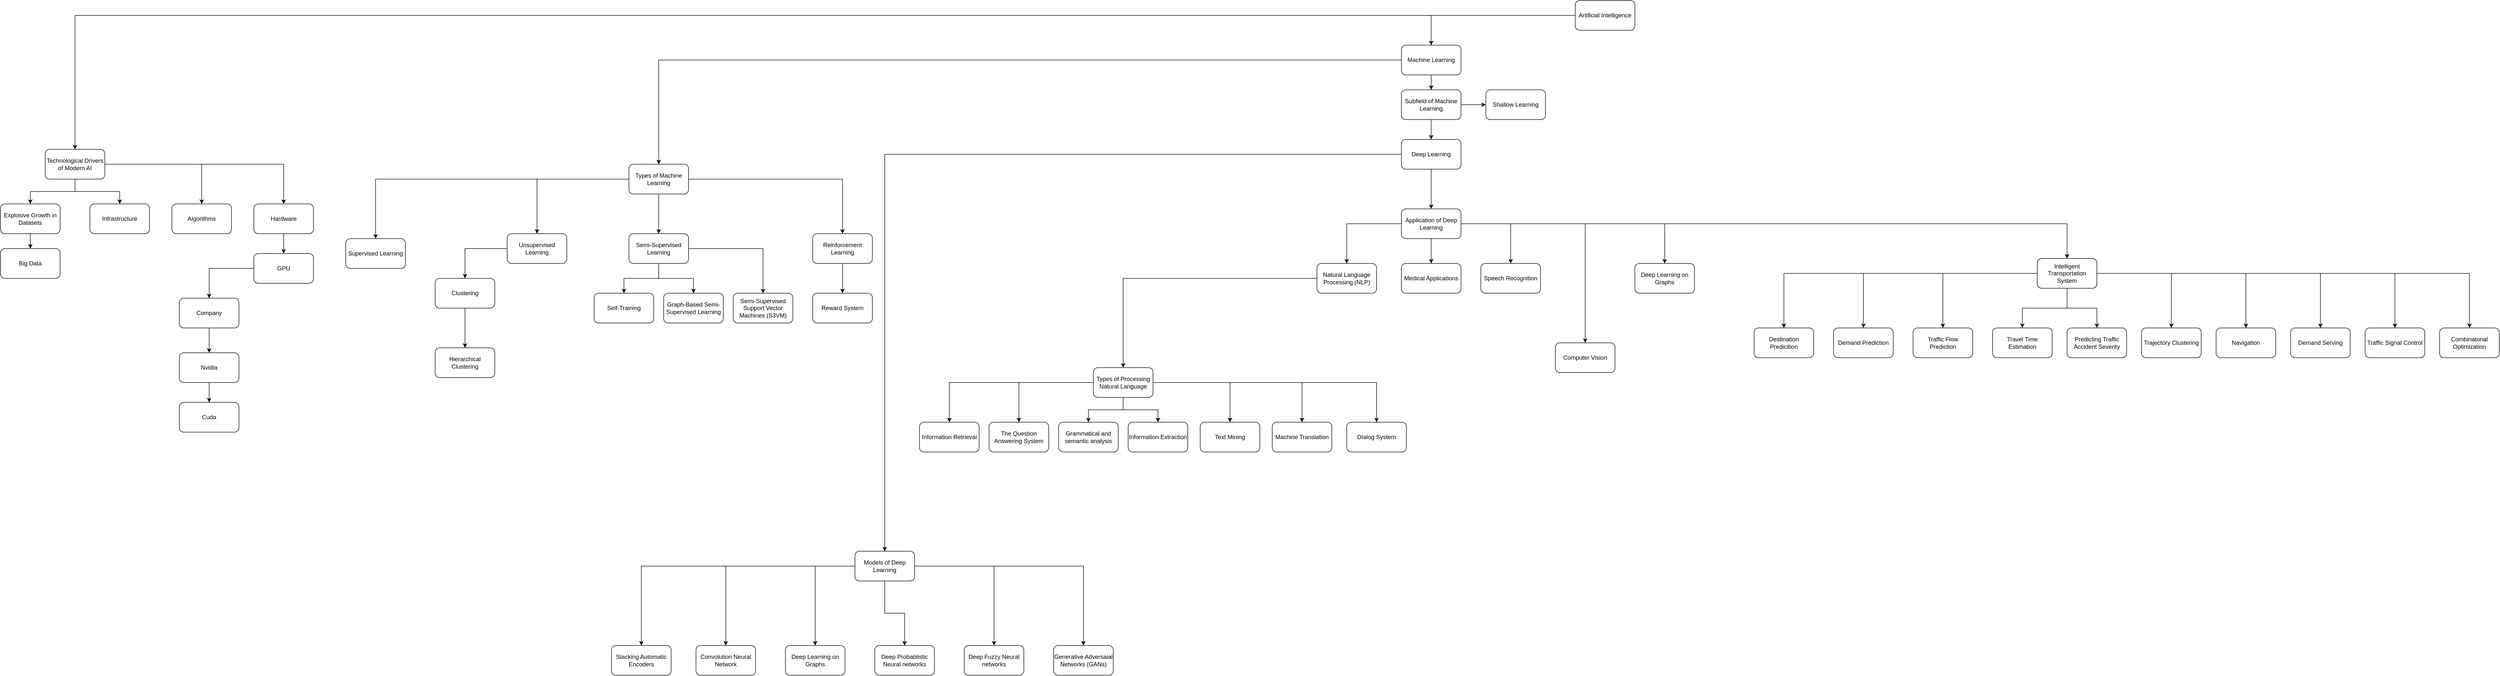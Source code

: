 <mxfile version="18.2.0" type="github">
  <diagram id="kHwue4zSDv6rkRo7yAcD" name="Page-1">
    <mxGraphModel dx="4333" dy="1003" grid="1" gridSize="10" guides="1" tooltips="1" connect="1" arrows="1" fold="1" page="1" pageScale="1" pageWidth="850" pageHeight="1100" math="0" shadow="0">
      <root>
        <mxCell id="0" />
        <mxCell id="1" parent="0" />
        <mxCell id="huiboyjthSdT7lwmt8Ed-3" value="" style="edgeStyle=orthogonalEdgeStyle;rounded=0;orthogonalLoop=1;jettySize=auto;html=1;startArrow=none;" parent="1" source="huiboyjthSdT7lwmt8Ed-80" target="huiboyjthSdT7lwmt8Ed-2" edge="1">
          <mxGeometry relative="1" as="geometry" />
        </mxCell>
        <mxCell id="huiboyjthSdT7lwmt8Ed-33" value="" style="edgeStyle=orthogonalEdgeStyle;rounded=0;orthogonalLoop=1;jettySize=auto;html=1;" parent="1" source="huiboyjthSdT7lwmt8Ed-1" target="huiboyjthSdT7lwmt8Ed-32" edge="1">
          <mxGeometry relative="1" as="geometry" />
        </mxCell>
        <mxCell id="huiboyjthSdT7lwmt8Ed-81" value="" style="edgeStyle=orthogonalEdgeStyle;rounded=0;orthogonalLoop=1;jettySize=auto;html=1;" parent="1" source="huiboyjthSdT7lwmt8Ed-1" target="huiboyjthSdT7lwmt8Ed-80" edge="1">
          <mxGeometry relative="1" as="geometry" />
        </mxCell>
        <mxCell id="huiboyjthSdT7lwmt8Ed-1" value="Artificial Intelligence" style="rounded=1;whiteSpace=wrap;html=1;treeFolding=1;" parent="1" vertex="1">
          <mxGeometry x="110" y="50" width="120" height="60" as="geometry" />
        </mxCell>
        <mxCell id="huiboyjthSdT7lwmt8Ed-5" value="" style="edgeStyle=orthogonalEdgeStyle;rounded=0;orthogonalLoop=1;jettySize=auto;html=1;" parent="1" source="huiboyjthSdT7lwmt8Ed-2" target="huiboyjthSdT7lwmt8Ed-4" edge="1">
          <mxGeometry relative="1" as="geometry" />
        </mxCell>
        <mxCell id="huiboyjthSdT7lwmt8Ed-12" style="edgeStyle=orthogonalEdgeStyle;rounded=0;orthogonalLoop=1;jettySize=auto;html=1;" parent="1" source="huiboyjthSdT7lwmt8Ed-2" target="huiboyjthSdT7lwmt8Ed-11" edge="1">
          <mxGeometry relative="1" as="geometry" />
        </mxCell>
        <mxCell id="huiboyjthSdT7lwmt8Ed-14" style="edgeStyle=orthogonalEdgeStyle;rounded=0;orthogonalLoop=1;jettySize=auto;html=1;" parent="1" source="huiboyjthSdT7lwmt8Ed-2" target="huiboyjthSdT7lwmt8Ed-13" edge="1">
          <mxGeometry relative="1" as="geometry" />
        </mxCell>
        <mxCell id="huiboyjthSdT7lwmt8Ed-16" style="edgeStyle=orthogonalEdgeStyle;rounded=0;orthogonalLoop=1;jettySize=auto;html=1;" parent="1" source="huiboyjthSdT7lwmt8Ed-2" target="huiboyjthSdT7lwmt8Ed-15" edge="1">
          <mxGeometry relative="1" as="geometry" />
        </mxCell>
        <mxCell id="huiboyjthSdT7lwmt8Ed-2" value="Types of Machine Learning" style="rounded=1;whiteSpace=wrap;html=1;treeFolding=1;" parent="1" vertex="1">
          <mxGeometry x="-1795" y="380" width="120" height="60" as="geometry" />
        </mxCell>
        <mxCell id="hZGsorOQkky-hUSpiF_T-110" value="" style="edgeStyle=orthogonalEdgeStyle;rounded=0;orthogonalLoop=1;jettySize=auto;html=1;exitX=0.5;exitY=1;exitDx=0;exitDy=0;" edge="1" parent="1" source="huiboyjthSdT7lwmt8Ed-4" target="hZGsorOQkky-hUSpiF_T-109" visible="0">
          <mxGeometry relative="1" as="geometry" />
        </mxCell>
        <mxCell id="hZGsorOQkky-hUSpiF_T-114" value="" style="edgeStyle=orthogonalEdgeStyle;rounded=0;orthogonalLoop=1;jettySize=auto;html=1;" edge="1" parent="1" source="huiboyjthSdT7lwmt8Ed-4" target="hZGsorOQkky-hUSpiF_T-113" visible="0">
          <mxGeometry relative="1" as="geometry" />
        </mxCell>
        <mxCell id="huiboyjthSdT7lwmt8Ed-4" value="Supervised Learning" style="whiteSpace=wrap;html=1;rounded=1;treeFolding=1;" parent="1" vertex="1" collapsed="1">
          <mxGeometry x="-2365" y="530" width="120" height="60" as="geometry" />
        </mxCell>
        <mxCell id="huiboyjthSdT7lwmt8Ed-23" style="edgeStyle=orthogonalEdgeStyle;rounded=0;orthogonalLoop=1;jettySize=auto;html=1;" parent="1" source="huiboyjthSdT7lwmt8Ed-11" target="huiboyjthSdT7lwmt8Ed-22" edge="1">
          <mxGeometry relative="1" as="geometry" />
        </mxCell>
        <mxCell id="huiboyjthSdT7lwmt8Ed-11" value="Unsupervised Learning" style="rounded=1;whiteSpace=wrap;html=1;treeFolding=1;" parent="1" vertex="1">
          <mxGeometry x="-2040" y="520" width="120" height="60" as="geometry" />
        </mxCell>
        <mxCell id="huiboyjthSdT7lwmt8Ed-25" style="edgeStyle=orthogonalEdgeStyle;rounded=0;orthogonalLoop=1;jettySize=auto;html=1;" parent="1" source="huiboyjthSdT7lwmt8Ed-13" target="huiboyjthSdT7lwmt8Ed-24" edge="1">
          <mxGeometry relative="1" as="geometry" />
        </mxCell>
        <mxCell id="huiboyjthSdT7lwmt8Ed-27" style="edgeStyle=orthogonalEdgeStyle;rounded=0;orthogonalLoop=1;jettySize=auto;html=1;" parent="1" source="huiboyjthSdT7lwmt8Ed-13" target="huiboyjthSdT7lwmt8Ed-26" edge="1">
          <mxGeometry relative="1" as="geometry" />
        </mxCell>
        <mxCell id="huiboyjthSdT7lwmt8Ed-29" style="edgeStyle=orthogonalEdgeStyle;rounded=0;orthogonalLoop=1;jettySize=auto;html=1;" parent="1" source="huiboyjthSdT7lwmt8Ed-13" target="huiboyjthSdT7lwmt8Ed-28" edge="1">
          <mxGeometry relative="1" as="geometry" />
        </mxCell>
        <mxCell id="huiboyjthSdT7lwmt8Ed-13" value="Semi-Supervised Learning" style="rounded=1;whiteSpace=wrap;html=1;treeFolding=1;" parent="1" vertex="1">
          <mxGeometry x="-1795" y="520" width="120" height="60" as="geometry" />
        </mxCell>
        <mxCell id="huiboyjthSdT7lwmt8Ed-31" style="edgeStyle=orthogonalEdgeStyle;rounded=0;orthogonalLoop=1;jettySize=auto;html=1;" parent="1" source="huiboyjthSdT7lwmt8Ed-15" target="huiboyjthSdT7lwmt8Ed-30" edge="1">
          <mxGeometry relative="1" as="geometry" />
        </mxCell>
        <mxCell id="huiboyjthSdT7lwmt8Ed-15" value="Reinforcement Learning" style="rounded=1;whiteSpace=wrap;html=1;treeFolding=1;" parent="1" vertex="1">
          <mxGeometry x="-1425" y="520" width="120" height="60" as="geometry" />
        </mxCell>
        <mxCell id="hZGsorOQkky-hUSpiF_T-108" value="" style="edgeStyle=orthogonalEdgeStyle;rounded=0;orthogonalLoop=1;jettySize=auto;html=1;" edge="1" parent="1" source="huiboyjthSdT7lwmt8Ed-18" target="hZGsorOQkky-hUSpiF_T-107" visible="0">
          <mxGeometry relative="1" as="geometry" />
        </mxCell>
        <mxCell id="hZGsorOQkky-hUSpiF_T-118" value="" style="edgeStyle=orthogonalEdgeStyle;rounded=0;orthogonalLoop=1;jettySize=auto;html=1;" edge="1" parent="1" source="huiboyjthSdT7lwmt8Ed-18" target="hZGsorOQkky-hUSpiF_T-117" visible="0">
          <mxGeometry relative="1" as="geometry" />
        </mxCell>
        <mxCell id="hZGsorOQkky-hUSpiF_T-120" value="" style="edgeStyle=orthogonalEdgeStyle;rounded=0;orthogonalLoop=1;jettySize=auto;html=1;" edge="1" parent="1" source="huiboyjthSdT7lwmt8Ed-18" target="hZGsorOQkky-hUSpiF_T-119" visible="0">
          <mxGeometry relative="1" as="geometry" />
        </mxCell>
        <mxCell id="huiboyjthSdT7lwmt8Ed-18" value="Classification" style="whiteSpace=wrap;html=1;rounded=1;treeFolding=1;" parent="1" vertex="1" visible="0">
          <mxGeometry x="-2445" y="740" width="120" height="60" as="geometry" />
        </mxCell>
        <mxCell id="hZGsorOQkky-hUSpiF_T-106" value="" style="edgeStyle=orthogonalEdgeStyle;rounded=0;orthogonalLoop=1;jettySize=auto;html=1;" edge="1" parent="1" source="huiboyjthSdT7lwmt8Ed-20" target="hZGsorOQkky-hUSpiF_T-107" visible="0">
          <mxGeometry relative="1" as="geometry">
            <mxPoint x="-2114.933" y="820" as="targetPoint" />
          </mxGeometry>
        </mxCell>
        <mxCell id="hZGsorOQkky-hUSpiF_T-121" style="edgeStyle=orthogonalEdgeStyle;rounded=0;orthogonalLoop=1;jettySize=auto;html=1;" edge="1" parent="1" source="huiboyjthSdT7lwmt8Ed-20" target="hZGsorOQkky-hUSpiF_T-119" visible="0">
          <mxGeometry relative="1" as="geometry">
            <Array as="points">
              <mxPoint x="-2225" y="870" />
              <mxPoint x="-2385" y="870" />
            </Array>
          </mxGeometry>
        </mxCell>
        <mxCell id="huiboyjthSdT7lwmt8Ed-20" value="Regression" style="whiteSpace=wrap;html=1;rounded=1;treeFolding=1;" parent="1" vertex="1" visible="0">
          <mxGeometry x="-2285" y="740" width="120" height="60" as="geometry" />
        </mxCell>
        <mxCell id="hZGsorOQkky-hUSpiF_T-123" value="" style="edgeStyle=orthogonalEdgeStyle;rounded=0;orthogonalLoop=1;jettySize=auto;html=1;" edge="1" parent="1" source="huiboyjthSdT7lwmt8Ed-22" target="hZGsorOQkky-hUSpiF_T-122">
          <mxGeometry relative="1" as="geometry" />
        </mxCell>
        <mxCell id="huiboyjthSdT7lwmt8Ed-22" value="Clustering" style="rounded=1;whiteSpace=wrap;html=1;treeFolding=1;" parent="1" vertex="1">
          <mxGeometry x="-2185" y="610" width="120" height="60" as="geometry" />
        </mxCell>
        <mxCell id="huiboyjthSdT7lwmt8Ed-24" value="Self-Training" style="rounded=1;whiteSpace=wrap;html=1;treeFolding=1;" parent="1" vertex="1">
          <mxGeometry x="-1865" y="640" width="120" height="60" as="geometry" />
        </mxCell>
        <mxCell id="huiboyjthSdT7lwmt8Ed-26" value="Graph-Based Semi-Supervised Learning" style="rounded=1;whiteSpace=wrap;html=1;treeFolding=1;" parent="1" vertex="1">
          <mxGeometry x="-1725" y="640" width="120" height="60" as="geometry" />
        </mxCell>
        <mxCell id="huiboyjthSdT7lwmt8Ed-28" value="Semi-Supervised Support Vector Machines (S3VM)" style="rounded=1;whiteSpace=wrap;html=1;treeFolding=1;" parent="1" vertex="1">
          <mxGeometry x="-1585" y="640" width="120" height="60" as="geometry" />
        </mxCell>
        <mxCell id="huiboyjthSdT7lwmt8Ed-30" value="Reward System" style="rounded=1;whiteSpace=wrap;html=1;treeFolding=1;" parent="1" vertex="1">
          <mxGeometry x="-1425" y="640" width="120" height="60" as="geometry" />
        </mxCell>
        <mxCell id="huiboyjthSdT7lwmt8Ed-35" value="" style="edgeStyle=orthogonalEdgeStyle;rounded=0;orthogonalLoop=1;jettySize=auto;html=1;" parent="1" source="huiboyjthSdT7lwmt8Ed-32" target="huiboyjthSdT7lwmt8Ed-34" edge="1">
          <mxGeometry relative="1" as="geometry" />
        </mxCell>
        <mxCell id="huiboyjthSdT7lwmt8Ed-39" value="" style="edgeStyle=orthogonalEdgeStyle;rounded=0;orthogonalLoop=1;jettySize=auto;html=1;" parent="1" source="huiboyjthSdT7lwmt8Ed-32" target="huiboyjthSdT7lwmt8Ed-38" edge="1">
          <mxGeometry relative="1" as="geometry" />
        </mxCell>
        <mxCell id="huiboyjthSdT7lwmt8Ed-41" value="" style="edgeStyle=orthogonalEdgeStyle;rounded=0;orthogonalLoop=1;jettySize=auto;html=1;" parent="1" source="huiboyjthSdT7lwmt8Ed-32" target="huiboyjthSdT7lwmt8Ed-40" edge="1">
          <mxGeometry relative="1" as="geometry" />
        </mxCell>
        <mxCell id="huiboyjthSdT7lwmt8Ed-43" value="" style="edgeStyle=orthogonalEdgeStyle;rounded=0;orthogonalLoop=1;jettySize=auto;html=1;" parent="1" source="huiboyjthSdT7lwmt8Ed-32" target="huiboyjthSdT7lwmt8Ed-42" edge="1">
          <mxGeometry relative="1" as="geometry" />
        </mxCell>
        <mxCell id="huiboyjthSdT7lwmt8Ed-32" value="Technological Drivers of Modern AI" style="rounded=1;whiteSpace=wrap;html=1;treeFolding=1;" parent="1" vertex="1">
          <mxGeometry x="-2970" y="350" width="120" height="60" as="geometry" />
        </mxCell>
        <mxCell id="huiboyjthSdT7lwmt8Ed-37" value="" style="edgeStyle=orthogonalEdgeStyle;rounded=0;orthogonalLoop=1;jettySize=auto;html=1;" parent="1" source="huiboyjthSdT7lwmt8Ed-34" target="huiboyjthSdT7lwmt8Ed-36" edge="1">
          <mxGeometry relative="1" as="geometry" />
        </mxCell>
        <mxCell id="huiboyjthSdT7lwmt8Ed-34" value="Explosive Growth in Datasets" style="rounded=1;whiteSpace=wrap;html=1;treeFolding=1;" parent="1" vertex="1">
          <mxGeometry x="-3060" y="460" width="120" height="60" as="geometry" />
        </mxCell>
        <mxCell id="huiboyjthSdT7lwmt8Ed-36" value="Big Data" style="rounded=1;whiteSpace=wrap;html=1;treeFolding=1;" parent="1" vertex="1">
          <mxGeometry x="-3060" y="550" width="120" height="60" as="geometry" />
        </mxCell>
        <mxCell id="huiboyjthSdT7lwmt8Ed-38" value="Infrastructure" style="rounded=1;whiteSpace=wrap;html=1;treeFolding=1;" parent="1" vertex="1">
          <mxGeometry x="-2880" y="460" width="120" height="60" as="geometry" />
        </mxCell>
        <mxCell id="huiboyjthSdT7lwmt8Ed-40" value="Algorithms" style="rounded=1;whiteSpace=wrap;html=1;treeFolding=1;" parent="1" vertex="1">
          <mxGeometry x="-2715" y="460" width="120" height="60" as="geometry" />
        </mxCell>
        <mxCell id="huiboyjthSdT7lwmt8Ed-45" value="" style="edgeStyle=orthogonalEdgeStyle;rounded=0;orthogonalLoop=1;jettySize=auto;html=1;" parent="1" source="huiboyjthSdT7lwmt8Ed-42" target="huiboyjthSdT7lwmt8Ed-44" edge="1">
          <mxGeometry relative="1" as="geometry" />
        </mxCell>
        <mxCell id="huiboyjthSdT7lwmt8Ed-42" value="Hardware" style="rounded=1;whiteSpace=wrap;html=1;treeFolding=1;" parent="1" vertex="1">
          <mxGeometry x="-2550" y="460" width="120" height="60" as="geometry" />
        </mxCell>
        <mxCell id="huiboyjthSdT7lwmt8Ed-47" value="" style="edgeStyle=orthogonalEdgeStyle;rounded=0;orthogonalLoop=1;jettySize=auto;html=1;" parent="1" source="huiboyjthSdT7lwmt8Ed-44" target="huiboyjthSdT7lwmt8Ed-46" edge="1">
          <mxGeometry relative="1" as="geometry" />
        </mxCell>
        <mxCell id="huiboyjthSdT7lwmt8Ed-44" value="GPU" style="rounded=1;whiteSpace=wrap;html=1;treeFolding=1;" parent="1" vertex="1">
          <mxGeometry x="-2550" y="560" width="120" height="60" as="geometry" />
        </mxCell>
        <mxCell id="huiboyjthSdT7lwmt8Ed-51" style="edgeStyle=orthogonalEdgeStyle;rounded=0;orthogonalLoop=1;jettySize=auto;html=1;" parent="1" source="huiboyjthSdT7lwmt8Ed-46" target="huiboyjthSdT7lwmt8Ed-50" edge="1">
          <mxGeometry relative="1" as="geometry" />
        </mxCell>
        <mxCell id="huiboyjthSdT7lwmt8Ed-46" value="Company" style="rounded=1;whiteSpace=wrap;html=1;treeFolding=1;" parent="1" vertex="1">
          <mxGeometry x="-2700" y="650" width="120" height="60" as="geometry" />
        </mxCell>
        <mxCell id="huiboyjthSdT7lwmt8Ed-54" style="edgeStyle=orthogonalEdgeStyle;rounded=0;orthogonalLoop=1;jettySize=auto;html=1;" parent="1" source="huiboyjthSdT7lwmt8Ed-50" target="huiboyjthSdT7lwmt8Ed-53" edge="1">
          <mxGeometry relative="1" as="geometry" />
        </mxCell>
        <mxCell id="huiboyjthSdT7lwmt8Ed-50" value="Nvidia" style="rounded=1;whiteSpace=wrap;html=1;treeFolding=1;" parent="1" vertex="1">
          <mxGeometry x="-2700" y="760" width="120" height="60" as="geometry" />
        </mxCell>
        <mxCell id="huiboyjthSdT7lwmt8Ed-53" value="Cuda" style="rounded=1;whiteSpace=wrap;html=1;treeFolding=1;" parent="1" vertex="1">
          <mxGeometry x="-2700" y="860" width="120" height="60" as="geometry" />
        </mxCell>
        <mxCell id="huiboyjthSdT7lwmt8Ed-58" value="" style="edgeStyle=orthogonalEdgeStyle;rounded=0;orthogonalLoop=1;jettySize=auto;html=1;" parent="1" source="huiboyjthSdT7lwmt8Ed-55" target="huiboyjthSdT7lwmt8Ed-57" edge="1">
          <mxGeometry relative="1" as="geometry" />
        </mxCell>
        <mxCell id="huiboyjthSdT7lwmt8Ed-60" value="" style="edgeStyle=orthogonalEdgeStyle;rounded=0;orthogonalLoop=1;jettySize=auto;html=1;" parent="1" source="huiboyjthSdT7lwmt8Ed-55" target="huiboyjthSdT7lwmt8Ed-59" edge="1">
          <mxGeometry relative="1" as="geometry" />
        </mxCell>
        <mxCell id="huiboyjthSdT7lwmt8Ed-62" value="" style="edgeStyle=orthogonalEdgeStyle;rounded=0;orthogonalLoop=1;jettySize=auto;html=1;" parent="1" source="huiboyjthSdT7lwmt8Ed-55" target="huiboyjthSdT7lwmt8Ed-61" edge="1">
          <mxGeometry relative="1" as="geometry" />
        </mxCell>
        <mxCell id="huiboyjthSdT7lwmt8Ed-64" value="" style="edgeStyle=orthogonalEdgeStyle;rounded=0;orthogonalLoop=1;jettySize=auto;html=1;" parent="1" source="huiboyjthSdT7lwmt8Ed-55" target="huiboyjthSdT7lwmt8Ed-63" edge="1">
          <mxGeometry relative="1" as="geometry" />
        </mxCell>
        <mxCell id="huiboyjthSdT7lwmt8Ed-66" value="" style="edgeStyle=orthogonalEdgeStyle;rounded=0;orthogonalLoop=1;jettySize=auto;html=1;" parent="1" source="huiboyjthSdT7lwmt8Ed-55" target="huiboyjthSdT7lwmt8Ed-65" edge="1">
          <mxGeometry relative="1" as="geometry" />
        </mxCell>
        <mxCell id="huiboyjthSdT7lwmt8Ed-68" value="" style="edgeStyle=orthogonalEdgeStyle;rounded=0;orthogonalLoop=1;jettySize=auto;html=1;" parent="1" source="huiboyjthSdT7lwmt8Ed-55" target="huiboyjthSdT7lwmt8Ed-67" edge="1">
          <mxGeometry relative="1" as="geometry" />
        </mxCell>
        <mxCell id="huiboyjthSdT7lwmt8Ed-70" value="" style="edgeStyle=orthogonalEdgeStyle;rounded=0;orthogonalLoop=1;jettySize=auto;html=1;" parent="1" source="huiboyjthSdT7lwmt8Ed-55" target="huiboyjthSdT7lwmt8Ed-69" edge="1">
          <mxGeometry relative="1" as="geometry" />
        </mxCell>
        <mxCell id="huiboyjthSdT7lwmt8Ed-55" value="Types of Processing Natural Language" style="rounded=1;whiteSpace=wrap;html=1;treeFolding=1;" parent="1" vertex="1">
          <mxGeometry x="-860" y="790" width="120" height="60" as="geometry" />
        </mxCell>
        <mxCell id="huiboyjthSdT7lwmt8Ed-57" value="Grammatical and semantic analysis" style="rounded=1;whiteSpace=wrap;html=1;treeFolding=1;" parent="1" vertex="1">
          <mxGeometry x="-930" y="900" width="120" height="60" as="geometry" />
        </mxCell>
        <mxCell id="huiboyjthSdT7lwmt8Ed-59" value="Information Extraction" style="rounded=1;whiteSpace=wrap;html=1;treeFolding=1;" parent="1" vertex="1">
          <mxGeometry x="-790" y="900" width="120" height="60" as="geometry" />
        </mxCell>
        <mxCell id="huiboyjthSdT7lwmt8Ed-61" value="Text Mining" style="rounded=1;whiteSpace=wrap;html=1;treeFolding=1;" parent="1" vertex="1">
          <mxGeometry x="-645" y="900" width="120" height="60" as="geometry" />
        </mxCell>
        <mxCell id="huiboyjthSdT7lwmt8Ed-63" value="Information Retrieval" style="rounded=1;whiteSpace=wrap;html=1;treeFolding=1;" parent="1" vertex="1">
          <mxGeometry x="-1210" y="900" width="120" height="60" as="geometry" />
        </mxCell>
        <mxCell id="huiboyjthSdT7lwmt8Ed-65" value="Machine Translation" style="rounded=1;whiteSpace=wrap;html=1;treeFolding=1;" parent="1" vertex="1">
          <mxGeometry x="-500" y="900" width="120" height="60" as="geometry" />
        </mxCell>
        <mxCell id="huiboyjthSdT7lwmt8Ed-67" value="The Question Answering System" style="rounded=1;whiteSpace=wrap;html=1;treeFolding=1;" parent="1" vertex="1">
          <mxGeometry x="-1070" y="900" width="120" height="60" as="geometry" />
        </mxCell>
        <mxCell id="huiboyjthSdT7lwmt8Ed-69" value="DIalog System" style="rounded=1;whiteSpace=wrap;html=1;treeFolding=1;" parent="1" vertex="1">
          <mxGeometry x="-350" y="900" width="120" height="60" as="geometry" />
        </mxCell>
        <mxCell id="huiboyjthSdT7lwmt8Ed-73" style="edgeStyle=orthogonalEdgeStyle;rounded=0;orthogonalLoop=1;jettySize=auto;html=1;" parent="1" source="huiboyjthSdT7lwmt8Ed-71" target="huiboyjthSdT7lwmt8Ed-55" edge="1">
          <mxGeometry relative="1" as="geometry" />
        </mxCell>
        <mxCell id="hZGsorOQkky-hUSpiF_T-51" style="edgeStyle=orthogonalEdgeStyle;rounded=0;orthogonalLoop=1;jettySize=auto;html=1;exitX=1;exitY=0.5;exitDx=0;exitDy=0;" edge="1" parent="1" source="hZGsorOQkky-hUSpiF_T-42" target="huiboyjthSdT7lwmt8Ed-78">
          <mxGeometry relative="1" as="geometry" />
        </mxCell>
        <mxCell id="huiboyjthSdT7lwmt8Ed-71" value="Natural Language Processing (NLP)" style="rounded=1;whiteSpace=wrap;html=1;treeFolding=1;" parent="1" vertex="1">
          <mxGeometry x="-410" y="580" width="120" height="60" as="geometry" />
        </mxCell>
        <mxCell id="huiboyjthSdT7lwmt8Ed-96" style="edgeStyle=orthogonalEdgeStyle;rounded=0;orthogonalLoop=1;jettySize=auto;html=1;entryX=0.5;entryY=0;entryDx=0;entryDy=0;" parent="1" source="huiboyjthSdT7lwmt8Ed-78" target="huiboyjthSdT7lwmt8Ed-90" edge="1" visible="0">
          <mxGeometry relative="1" as="geometry" />
        </mxCell>
        <mxCell id="huiboyjthSdT7lwmt8Ed-103" value="" style="edgeStyle=orthogonalEdgeStyle;rounded=0;orthogonalLoop=1;jettySize=auto;html=1;" parent="1" source="huiboyjthSdT7lwmt8Ed-78" target="huiboyjthSdT7lwmt8Ed-102" edge="1" visible="0">
          <mxGeometry relative="1" as="geometry" />
        </mxCell>
        <mxCell id="huiboyjthSdT7lwmt8Ed-78" value="Computer Vision" style="rounded=1;whiteSpace=wrap;html=1;treeFolding=1;" parent="1" vertex="1" collapsed="1">
          <mxGeometry x="70" y="740" width="120" height="60" as="geometry" />
        </mxCell>
        <mxCell id="huiboyjthSdT7lwmt8Ed-98" value="" style="edgeStyle=orthogonalEdgeStyle;rounded=0;orthogonalLoop=1;jettySize=auto;html=1;" parent="1" source="huiboyjthSdT7lwmt8Ed-80" target="huiboyjthSdT7lwmt8Ed-97" edge="1">
          <mxGeometry relative="1" as="geometry" />
        </mxCell>
        <mxCell id="huiboyjthSdT7lwmt8Ed-80" value="Machine Learning" style="rounded=1;whiteSpace=wrap;html=1;treeFolding=1;" parent="1" vertex="1">
          <mxGeometry x="-240" y="140" width="120" height="60" as="geometry" />
        </mxCell>
        <mxCell id="huiboyjthSdT7lwmt8Ed-82" value="" style="edgeStyle=orthogonalEdgeStyle;rounded=0;orthogonalLoop=1;jettySize=auto;html=1;endArrow=none;" parent="1" source="huiboyjthSdT7lwmt8Ed-1" target="huiboyjthSdT7lwmt8Ed-80" edge="1">
          <mxGeometry relative="1" as="geometry">
            <mxPoint x="390" y="80.067" as="sourcePoint" />
            <mxPoint x="50.067" y="250" as="targetPoint" />
          </mxGeometry>
        </mxCell>
        <mxCell id="hZGsorOQkky-hUSpiF_T-10" value="" style="edgeStyle=orthogonalEdgeStyle;rounded=0;orthogonalLoop=1;jettySize=auto;html=1;" edge="1" parent="1" source="huiboyjthSdT7lwmt8Ed-88" target="hZGsorOQkky-hUSpiF_T-9">
          <mxGeometry relative="1" as="geometry" />
        </mxCell>
        <mxCell id="hZGsorOQkky-hUSpiF_T-43" value="" style="edgeStyle=orthogonalEdgeStyle;rounded=0;orthogonalLoop=1;jettySize=auto;html=1;" edge="1" parent="1" source="huiboyjthSdT7lwmt8Ed-88" target="hZGsorOQkky-hUSpiF_T-42">
          <mxGeometry relative="1" as="geometry" />
        </mxCell>
        <mxCell id="huiboyjthSdT7lwmt8Ed-88" value="Deep Learning" style="rounded=1;whiteSpace=wrap;html=1;treeFolding=1;" parent="1" vertex="1">
          <mxGeometry x="-240" y="330" width="120" height="60" as="geometry" />
        </mxCell>
        <mxCell id="huiboyjthSdT7lwmt8Ed-93" value="" style="edgeStyle=orthogonalEdgeStyle;rounded=0;orthogonalLoop=1;jettySize=auto;html=1;" parent="1" source="huiboyjthSdT7lwmt8Ed-90" target="huiboyjthSdT7lwmt8Ed-92" edge="1" visible="0">
          <mxGeometry relative="1" as="geometry" />
        </mxCell>
        <mxCell id="huiboyjthSdT7lwmt8Ed-95" value="" style="edgeStyle=orthogonalEdgeStyle;rounded=0;orthogonalLoop=1;jettySize=auto;html=1;" parent="1" source="huiboyjthSdT7lwmt8Ed-90" target="huiboyjthSdT7lwmt8Ed-94" edge="1" visible="0">
          <mxGeometry relative="1" as="geometry" />
        </mxCell>
        <mxCell id="hZGsorOQkky-hUSpiF_T-53" value="" style="edgeStyle=orthogonalEdgeStyle;rounded=0;orthogonalLoop=1;jettySize=auto;html=1;" edge="1" parent="1" source="huiboyjthSdT7lwmt8Ed-90" target="hZGsorOQkky-hUSpiF_T-52" visible="0">
          <mxGeometry relative="1" as="geometry" />
        </mxCell>
        <mxCell id="hZGsorOQkky-hUSpiF_T-55" value="" style="edgeStyle=orthogonalEdgeStyle;rounded=0;orthogonalLoop=1;jettySize=auto;html=1;" edge="1" parent="1" source="huiboyjthSdT7lwmt8Ed-90" target="hZGsorOQkky-hUSpiF_T-54" visible="0">
          <mxGeometry relative="1" as="geometry" />
        </mxCell>
        <mxCell id="hZGsorOQkky-hUSpiF_T-57" value="" style="edgeStyle=orthogonalEdgeStyle;rounded=0;orthogonalLoop=1;jettySize=auto;html=1;" edge="1" parent="1" source="huiboyjthSdT7lwmt8Ed-90" target="hZGsorOQkky-hUSpiF_T-56" visible="0">
          <mxGeometry relative="1" as="geometry" />
        </mxCell>
        <mxCell id="hZGsorOQkky-hUSpiF_T-59" value="" style="edgeStyle=orthogonalEdgeStyle;rounded=0;orthogonalLoop=1;jettySize=auto;html=1;" edge="1" parent="1" source="huiboyjthSdT7lwmt8Ed-90" target="hZGsorOQkky-hUSpiF_T-58" visible="0">
          <mxGeometry relative="1" as="geometry" />
        </mxCell>
        <mxCell id="hZGsorOQkky-hUSpiF_T-61" value="" style="edgeStyle=orthogonalEdgeStyle;rounded=0;orthogonalLoop=1;jettySize=auto;html=1;" edge="1" parent="1" source="huiboyjthSdT7lwmt8Ed-90" target="hZGsorOQkky-hUSpiF_T-60" visible="0">
          <mxGeometry relative="1" as="geometry" />
        </mxCell>
        <mxCell id="huiboyjthSdT7lwmt8Ed-90" value="The uses of Computing Vision" style="rounded=1;whiteSpace=wrap;html=1;treeFolding=1;" parent="1" vertex="1" visible="0">
          <mxGeometry x="280" y="860" width="120" height="60" as="geometry" />
        </mxCell>
        <mxCell id="huiboyjthSdT7lwmt8Ed-92" value="Facial Recognition" style="rounded=1;whiteSpace=wrap;html=1;treeFolding=1;" parent="1" vertex="1" visible="0">
          <mxGeometry x="200" y="990" width="120" height="60" as="geometry" />
        </mxCell>
        <mxCell id="huiboyjthSdT7lwmt8Ed-94" value="Image Recognition" style="rounded=1;whiteSpace=wrap;html=1;treeFolding=1;" parent="1" vertex="1" visible="0">
          <mxGeometry x="360" y="990" width="120" height="60" as="geometry" />
        </mxCell>
        <mxCell id="huiboyjthSdT7lwmt8Ed-99" style="edgeStyle=orthogonalEdgeStyle;rounded=0;orthogonalLoop=1;jettySize=auto;html=1;" parent="1" source="huiboyjthSdT7lwmt8Ed-97" target="huiboyjthSdT7lwmt8Ed-88" edge="1">
          <mxGeometry relative="1" as="geometry" />
        </mxCell>
        <mxCell id="hZGsorOQkky-hUSpiF_T-4" value="" style="edgeStyle=orthogonalEdgeStyle;rounded=0;orthogonalLoop=1;jettySize=auto;html=1;" edge="1" parent="1" source="huiboyjthSdT7lwmt8Ed-97" target="hZGsorOQkky-hUSpiF_T-3">
          <mxGeometry relative="1" as="geometry" />
        </mxCell>
        <mxCell id="huiboyjthSdT7lwmt8Ed-97" value="Subfield of Machine Learning" style="rounded=1;whiteSpace=wrap;html=1;treeFolding=1;" parent="1" vertex="1">
          <mxGeometry x="-240" y="230" width="120" height="60" as="geometry" />
        </mxCell>
        <mxCell id="huiboyjthSdT7lwmt8Ed-105" value="" style="edgeStyle=orthogonalEdgeStyle;rounded=0;orthogonalLoop=1;jettySize=auto;html=1;" parent="1" source="huiboyjthSdT7lwmt8Ed-102" target="huiboyjthSdT7lwmt8Ed-104" edge="1" visible="0">
          <mxGeometry relative="1" as="geometry" />
        </mxCell>
        <mxCell id="huiboyjthSdT7lwmt8Ed-107" value="" style="edgeStyle=orthogonalEdgeStyle;rounded=0;orthogonalLoop=1;jettySize=auto;html=1;" parent="1" source="huiboyjthSdT7lwmt8Ed-102" target="huiboyjthSdT7lwmt8Ed-106" edge="1" visible="0">
          <mxGeometry relative="1" as="geometry" />
        </mxCell>
        <mxCell id="huiboyjthSdT7lwmt8Ed-102" value="To analyze and process visual information and data" style="rounded=1;whiteSpace=wrap;html=1;treeFolding=1;" parent="1" vertex="1" visible="0">
          <mxGeometry x="-60" y="880" width="120" height="60" as="geometry" />
        </mxCell>
        <mxCell id="huiboyjthSdT7lwmt8Ed-110" style="edgeStyle=orthogonalEdgeStyle;rounded=0;orthogonalLoop=1;jettySize=auto;html=1;entryX=0.5;entryY=0;entryDx=0;entryDy=0;" parent="1" source="huiboyjthSdT7lwmt8Ed-104" target="huiboyjthSdT7lwmt8Ed-108" edge="1" visible="0">
          <mxGeometry relative="1" as="geometry" />
        </mxCell>
        <mxCell id="huiboyjthSdT7lwmt8Ed-104" value="Software" style="rounded=1;whiteSpace=wrap;html=1;treeFolding=1;" parent="1" vertex="1" visible="0">
          <mxGeometry x="-145" y="1000" width="120" height="60" as="geometry" />
        </mxCell>
        <mxCell id="huiboyjthSdT7lwmt8Ed-109" value="" style="edgeStyle=orthogonalEdgeStyle;rounded=0;orthogonalLoop=1;jettySize=auto;html=1;" parent="1" source="huiboyjthSdT7lwmt8Ed-106" target="huiboyjthSdT7lwmt8Ed-108" edge="1" visible="0">
          <mxGeometry relative="1" as="geometry" />
        </mxCell>
        <mxCell id="huiboyjthSdT7lwmt8Ed-106" value="Hardware" style="rounded=1;whiteSpace=wrap;html=1;treeFolding=1;" parent="1" vertex="1" visible="0">
          <mxGeometry x="25" y="1000" width="120" height="60" as="geometry" />
        </mxCell>
        <mxCell id="huiboyjthSdT7lwmt8Ed-112" value="" style="edgeStyle=orthogonalEdgeStyle;rounded=0;orthogonalLoop=1;jettySize=auto;html=1;" parent="1" source="huiboyjthSdT7lwmt8Ed-108" target="huiboyjthSdT7lwmt8Ed-111" edge="1" visible="0">
          <mxGeometry relative="1" as="geometry" />
        </mxCell>
        <mxCell id="huiboyjthSdT7lwmt8Ed-114" value="" style="edgeStyle=orthogonalEdgeStyle;rounded=0;orthogonalLoop=1;jettySize=auto;html=1;" parent="1" source="huiboyjthSdT7lwmt8Ed-108" target="huiboyjthSdT7lwmt8Ed-113" edge="1" visible="0">
          <mxGeometry relative="1" as="geometry" />
        </mxCell>
        <mxCell id="huiboyjthSdT7lwmt8Ed-116" value="" style="edgeStyle=orthogonalEdgeStyle;rounded=0;orthogonalLoop=1;jettySize=auto;html=1;" parent="1" source="huiboyjthSdT7lwmt8Ed-108" target="huiboyjthSdT7lwmt8Ed-115" edge="1" visible="0">
          <mxGeometry relative="1" as="geometry" />
        </mxCell>
        <mxCell id="huiboyjthSdT7lwmt8Ed-118" value="" style="edgeStyle=orthogonalEdgeStyle;rounded=0;orthogonalLoop=1;jettySize=auto;html=1;" parent="1" source="huiboyjthSdT7lwmt8Ed-108" target="huiboyjthSdT7lwmt8Ed-117" edge="1" visible="0">
          <mxGeometry relative="1" as="geometry" />
        </mxCell>
        <mxCell id="huiboyjthSdT7lwmt8Ed-120" value="" style="edgeStyle=orthogonalEdgeStyle;rounded=0;orthogonalLoop=1;jettySize=auto;html=1;" parent="1" source="huiboyjthSdT7lwmt8Ed-108" target="huiboyjthSdT7lwmt8Ed-119" edge="1" visible="0">
          <mxGeometry relative="1" as="geometry" />
        </mxCell>
        <mxCell id="huiboyjthSdT7lwmt8Ed-122" value="" style="edgeStyle=orthogonalEdgeStyle;rounded=0;orthogonalLoop=1;jettySize=auto;html=1;" parent="1" source="huiboyjthSdT7lwmt8Ed-108" target="huiboyjthSdT7lwmt8Ed-121" edge="1" visible="0">
          <mxGeometry relative="1" as="geometry" />
        </mxCell>
        <mxCell id="huiboyjthSdT7lwmt8Ed-108" value="Including" style="rounded=1;whiteSpace=wrap;html=1;treeFolding=1;" parent="1" vertex="1" visible="0">
          <mxGeometry x="-65" y="1140" width="120" height="60" as="geometry" />
        </mxCell>
        <mxCell id="huiboyjthSdT7lwmt8Ed-111" value="Process of Acquiring" style="rounded=1;whiteSpace=wrap;html=1;treeFolding=1;" parent="1" vertex="1" collapsed="1" visible="0">
          <mxGeometry x="-220" y="1270" width="120" height="60" as="geometry" />
        </mxCell>
        <mxCell id="huiboyjthSdT7lwmt8Ed-113" value="Transmitting" style="rounded=1;whiteSpace=wrap;html=1;treeFolding=1;" parent="1" vertex="1" collapsed="1" visible="0">
          <mxGeometry x="-65" y="1270" width="120" height="60" as="geometry" />
        </mxCell>
        <mxCell id="huiboyjthSdT7lwmt8Ed-115" value="Processing" style="rounded=1;whiteSpace=wrap;html=1;treeFolding=1;" parent="1" vertex="1" collapsed="1" visible="0">
          <mxGeometry x="90" y="1270" width="120" height="60" as="geometry" />
        </mxCell>
        <mxCell id="huiboyjthSdT7lwmt8Ed-117" value="Screening" style="rounded=1;whiteSpace=wrap;html=1;treeFolding=1;" parent="1" vertex="1" collapsed="1" visible="0">
          <mxGeometry x="250" y="1270" width="120" height="60" as="geometry" />
        </mxCell>
        <mxCell id="huiboyjthSdT7lwmt8Ed-119" value="Storing" style="rounded=1;whiteSpace=wrap;html=1;treeFolding=1;" parent="1" vertex="1" collapsed="1" visible="0">
          <mxGeometry x="-380" y="1270" width="120" height="60" as="geometry" />
        </mxCell>
        <mxCell id="huiboyjthSdT7lwmt8Ed-121" value="Understanding Visual Information" style="rounded=1;whiteSpace=wrap;html=1;treeFolding=1;" parent="1" vertex="1" collapsed="1" visible="0">
          <mxGeometry x="400" y="1270" width="120" height="60" as="geometry" />
        </mxCell>
        <mxCell id="hZGsorOQkky-hUSpiF_T-3" value="Shallow Learning" style="rounded=1;whiteSpace=wrap;html=1;treeFolding=1;" vertex="1" parent="1">
          <mxGeometry x="-70" y="230" width="120" height="60" as="geometry" />
        </mxCell>
        <mxCell id="hZGsorOQkky-hUSpiF_T-12" value="" style="edgeStyle=orthogonalEdgeStyle;rounded=0;orthogonalLoop=1;jettySize=auto;html=1;" edge="1" parent="1" source="hZGsorOQkky-hUSpiF_T-9" target="hZGsorOQkky-hUSpiF_T-11">
          <mxGeometry relative="1" as="geometry" />
        </mxCell>
        <mxCell id="hZGsorOQkky-hUSpiF_T-25" value="" style="edgeStyle=orthogonalEdgeStyle;rounded=0;orthogonalLoop=1;jettySize=auto;html=1;" edge="1" parent="1" source="hZGsorOQkky-hUSpiF_T-9" target="hZGsorOQkky-hUSpiF_T-24">
          <mxGeometry relative="1" as="geometry" />
        </mxCell>
        <mxCell id="hZGsorOQkky-hUSpiF_T-27" value="" style="edgeStyle=orthogonalEdgeStyle;rounded=0;orthogonalLoop=1;jettySize=auto;html=1;" edge="1" parent="1" source="hZGsorOQkky-hUSpiF_T-32" target="hZGsorOQkky-hUSpiF_T-26" visible="0">
          <mxGeometry relative="1" as="geometry" />
        </mxCell>
        <mxCell id="hZGsorOQkky-hUSpiF_T-33" value="" style="edgeStyle=orthogonalEdgeStyle;rounded=0;orthogonalLoop=1;jettySize=auto;html=1;" edge="1" parent="1" source="hZGsorOQkky-hUSpiF_T-9" target="hZGsorOQkky-hUSpiF_T-32">
          <mxGeometry relative="1" as="geometry" />
        </mxCell>
        <mxCell id="hZGsorOQkky-hUSpiF_T-37" value="" style="edgeStyle=orthogonalEdgeStyle;rounded=0;orthogonalLoop=1;jettySize=auto;html=1;" edge="1" parent="1" source="hZGsorOQkky-hUSpiF_T-9" target="hZGsorOQkky-hUSpiF_T-36">
          <mxGeometry relative="1" as="geometry" />
        </mxCell>
        <mxCell id="hZGsorOQkky-hUSpiF_T-39" value="" style="edgeStyle=orthogonalEdgeStyle;rounded=0;orthogonalLoop=1;jettySize=auto;html=1;" edge="1" parent="1" source="hZGsorOQkky-hUSpiF_T-9" target="hZGsorOQkky-hUSpiF_T-38">
          <mxGeometry relative="1" as="geometry" />
        </mxCell>
        <mxCell id="hZGsorOQkky-hUSpiF_T-41" value="" style="edgeStyle=orthogonalEdgeStyle;rounded=0;orthogonalLoop=1;jettySize=auto;html=1;" edge="1" parent="1" source="hZGsorOQkky-hUSpiF_T-9" target="hZGsorOQkky-hUSpiF_T-40">
          <mxGeometry relative="1" as="geometry" />
        </mxCell>
        <mxCell id="hZGsorOQkky-hUSpiF_T-9" value="Models of Deep Learning" style="rounded=1;whiteSpace=wrap;html=1;treeFolding=1;" vertex="1" parent="1">
          <mxGeometry x="-1340" y="1160" width="120" height="60" as="geometry" />
        </mxCell>
        <mxCell id="hZGsorOQkky-hUSpiF_T-14" value="" style="edgeStyle=orthogonalEdgeStyle;rounded=0;orthogonalLoop=1;jettySize=auto;html=1;" edge="1" parent="1" source="hZGsorOQkky-hUSpiF_T-11" target="hZGsorOQkky-hUSpiF_T-13" visible="0">
          <mxGeometry relative="1" as="geometry" />
        </mxCell>
        <mxCell id="hZGsorOQkky-hUSpiF_T-16" value="" style="edgeStyle=orthogonalEdgeStyle;rounded=0;orthogonalLoop=1;jettySize=auto;html=1;" edge="1" parent="1" source="hZGsorOQkky-hUSpiF_T-11" target="hZGsorOQkky-hUSpiF_T-15" visible="0">
          <mxGeometry relative="1" as="geometry" />
        </mxCell>
        <mxCell id="hZGsorOQkky-hUSpiF_T-18" value="" style="edgeStyle=orthogonalEdgeStyle;rounded=0;orthogonalLoop=1;jettySize=auto;html=1;" edge="1" parent="1" source="hZGsorOQkky-hUSpiF_T-11" target="hZGsorOQkky-hUSpiF_T-17" visible="0">
          <mxGeometry relative="1" as="geometry" />
        </mxCell>
        <mxCell id="hZGsorOQkky-hUSpiF_T-20" value="" style="edgeStyle=orthogonalEdgeStyle;rounded=0;orthogonalLoop=1;jettySize=auto;html=1;" edge="1" parent="1" source="hZGsorOQkky-hUSpiF_T-11" target="hZGsorOQkky-hUSpiF_T-19" visible="0">
          <mxGeometry relative="1" as="geometry" />
        </mxCell>
        <mxCell id="hZGsorOQkky-hUSpiF_T-22" value="" style="edgeStyle=orthogonalEdgeStyle;rounded=0;orthogonalLoop=1;jettySize=auto;html=1;" edge="1" parent="1" source="hZGsorOQkky-hUSpiF_T-11" target="hZGsorOQkky-hUSpiF_T-21" visible="0">
          <mxGeometry relative="1" as="geometry" />
        </mxCell>
        <mxCell id="hZGsorOQkky-hUSpiF_T-11" value="Stacking Automatic Encoders" style="rounded=1;whiteSpace=wrap;html=1;treeFolding=1;" vertex="1" collapsed="1" parent="1">
          <mxGeometry x="-1830" y="1350" width="120" height="60" as="geometry" />
        </mxCell>
        <mxCell id="hZGsorOQkky-hUSpiF_T-13" value="Automatic Encoders" style="rounded=1;whiteSpace=wrap;html=1;treeFolding=1;" vertex="1" visible="0" parent="1">
          <mxGeometry x="-2150" y="1490" width="120" height="60" as="geometry" />
        </mxCell>
        <mxCell id="hZGsorOQkky-hUSpiF_T-15" value="Stacking Automatic Encoders" style="rounded=1;whiteSpace=wrap;html=1;treeFolding=1;" vertex="1" visible="0" parent="1">
          <mxGeometry x="-1990" y="1490" width="120" height="60" as="geometry" />
        </mxCell>
        <mxCell id="hZGsorOQkky-hUSpiF_T-17" value="Restricted Boltzmann Machine" style="rounded=1;whiteSpace=wrap;html=1;treeFolding=1;" vertex="1" visible="0" parent="1">
          <mxGeometry x="-1830" y="1490" width="120" height="60" as="geometry" />
        </mxCell>
        <mxCell id="hZGsorOQkky-hUSpiF_T-19" value="Deep Belief Network" style="rounded=1;whiteSpace=wrap;html=1;treeFolding=1;" vertex="1" visible="0" parent="1">
          <mxGeometry x="-1680" y="1490" width="120" height="60" as="geometry" />
        </mxCell>
        <mxCell id="hZGsorOQkky-hUSpiF_T-21" value="Deep Boltzmann Machine" style="rounded=1;whiteSpace=wrap;html=1;treeFolding=1;" vertex="1" visible="0" parent="1">
          <mxGeometry x="-1530" y="1490" width="120" height="60" as="geometry" />
        </mxCell>
        <mxCell id="hZGsorOQkky-hUSpiF_T-24" value="Convolution Neural Network" style="rounded=1;whiteSpace=wrap;html=1;treeFolding=1;" vertex="1" parent="1">
          <mxGeometry x="-1660" y="1350" width="120" height="60" as="geometry" />
        </mxCell>
        <mxCell id="hZGsorOQkky-hUSpiF_T-26" value="Graph Neural Networks" style="rounded=1;whiteSpace=wrap;html=1;treeFolding=1;" vertex="1" visible="0" parent="1">
          <mxGeometry x="-1550" y="1490" width="120" height="60" as="geometry" />
        </mxCell>
        <mxCell id="hZGsorOQkky-hUSpiF_T-35" value="" style="edgeStyle=orthogonalEdgeStyle;rounded=0;orthogonalLoop=1;jettySize=auto;html=1;" edge="1" parent="1" source="hZGsorOQkky-hUSpiF_T-32" target="hZGsorOQkky-hUSpiF_T-34" visible="0">
          <mxGeometry relative="1" as="geometry" />
        </mxCell>
        <mxCell id="hZGsorOQkky-hUSpiF_T-32" value="Deep Learning on Graphs" style="rounded=1;whiteSpace=wrap;html=1;treeFolding=1;" vertex="1" collapsed="1" parent="1">
          <mxGeometry x="-1480" y="1350" width="120" height="60" as="geometry" />
        </mxCell>
        <mxCell id="hZGsorOQkky-hUSpiF_T-34" value="Graph Convolutional Networks" style="rounded=1;whiteSpace=wrap;html=1;treeFolding=1;" vertex="1" visible="0" parent="1">
          <mxGeometry x="-1410" y="1490" width="120" height="60" as="geometry" />
        </mxCell>
        <mxCell id="hZGsorOQkky-hUSpiF_T-36" value="Deep Probablistic Neural networks" style="rounded=1;whiteSpace=wrap;html=1;treeFolding=1;" vertex="1" parent="1">
          <mxGeometry x="-1300" y="1350" width="120" height="60" as="geometry" />
        </mxCell>
        <mxCell id="hZGsorOQkky-hUSpiF_T-38" value="Deep Fuzzy Neural networks" style="rounded=1;whiteSpace=wrap;html=1;treeFolding=1;" vertex="1" parent="1">
          <mxGeometry x="-1120" y="1350" width="120" height="60" as="geometry" />
        </mxCell>
        <mxCell id="hZGsorOQkky-hUSpiF_T-40" value="Generative Adversaial Networks (GANs)" style="rounded=1;whiteSpace=wrap;html=1;treeFolding=1;" vertex="1" parent="1">
          <mxGeometry x="-940" y="1350" width="120" height="60" as="geometry" />
        </mxCell>
        <mxCell id="hZGsorOQkky-hUSpiF_T-46" style="edgeStyle=orthogonalEdgeStyle;rounded=0;orthogonalLoop=1;jettySize=auto;html=1;entryX=0.5;entryY=0;entryDx=0;entryDy=0;" edge="1" parent="1" source="hZGsorOQkky-hUSpiF_T-42" target="huiboyjthSdT7lwmt8Ed-71">
          <mxGeometry relative="1" as="geometry" />
        </mxCell>
        <mxCell id="hZGsorOQkky-hUSpiF_T-64" style="edgeStyle=orthogonalEdgeStyle;rounded=0;orthogonalLoop=1;jettySize=auto;html=1;entryX=0.5;entryY=0;entryDx=0;entryDy=0;" edge="1" parent="1" source="hZGsorOQkky-hUSpiF_T-42" target="hZGsorOQkky-hUSpiF_T-62">
          <mxGeometry relative="1" as="geometry" />
        </mxCell>
        <mxCell id="hZGsorOQkky-hUSpiF_T-65" style="edgeStyle=orthogonalEdgeStyle;rounded=0;orthogonalLoop=1;jettySize=auto;html=1;" edge="1" parent="1" source="hZGsorOQkky-hUSpiF_T-42" target="hZGsorOQkky-hUSpiF_T-49">
          <mxGeometry relative="1" as="geometry" />
        </mxCell>
        <mxCell id="hZGsorOQkky-hUSpiF_T-68" value="" style="edgeStyle=orthogonalEdgeStyle;rounded=0;orthogonalLoop=1;jettySize=auto;html=1;" edge="1" parent="1" source="hZGsorOQkky-hUSpiF_T-42" target="hZGsorOQkky-hUSpiF_T-67">
          <mxGeometry relative="1" as="geometry" />
        </mxCell>
        <mxCell id="hZGsorOQkky-hUSpiF_T-70" value="" style="edgeStyle=orthogonalEdgeStyle;rounded=0;orthogonalLoop=1;jettySize=auto;html=1;" edge="1" parent="1" source="hZGsorOQkky-hUSpiF_T-42" target="hZGsorOQkky-hUSpiF_T-69">
          <mxGeometry relative="1" as="geometry" />
        </mxCell>
        <mxCell id="hZGsorOQkky-hUSpiF_T-42" value="Application of Deep Learning" style="rounded=1;whiteSpace=wrap;html=1;treeFolding=1;" vertex="1" parent="1">
          <mxGeometry x="-240" y="470" width="120" height="60" as="geometry" />
        </mxCell>
        <mxCell id="hZGsorOQkky-hUSpiF_T-49" value="Medical Applications" style="rounded=1;whiteSpace=wrap;html=1;treeFolding=1;" vertex="1" collapsed="1" parent="1">
          <mxGeometry x="-240" y="580" width="120" height="60" as="geometry" />
        </mxCell>
        <mxCell id="hZGsorOQkky-hUSpiF_T-52" value="Image Segmentation" style="rounded=1;whiteSpace=wrap;html=1;treeFolding=1;" vertex="1" visible="0" parent="1">
          <mxGeometry x="520" y="990" width="120" height="60" as="geometry" />
        </mxCell>
        <mxCell id="hZGsorOQkky-hUSpiF_T-54" value="Object Detection" style="rounded=1;whiteSpace=wrap;html=1;treeFolding=1;" vertex="1" visible="0" parent="1">
          <mxGeometry x="680" y="990" width="120" height="60" as="geometry" />
        </mxCell>
        <mxCell id="hZGsorOQkky-hUSpiF_T-56" value="Image Semantic Segmentation" style="rounded=1;whiteSpace=wrap;html=1;treeFolding=1;" vertex="1" visible="0" parent="1">
          <mxGeometry x="840" y="990" width="120" height="60" as="geometry" />
        </mxCell>
        <mxCell id="hZGsorOQkky-hUSpiF_T-58" value="Video Object Segmentation" style="rounded=1;whiteSpace=wrap;html=1;treeFolding=1;" vertex="1" visible="0" parent="1">
          <mxGeometry x="1000" y="990" width="120" height="60" as="geometry" />
        </mxCell>
        <mxCell id="hZGsorOQkky-hUSpiF_T-60" value="Background / Foreground Separation" style="rounded=1;whiteSpace=wrap;html=1;treeFolding=1;" vertex="1" visible="0" parent="1">
          <mxGeometry x="1160" y="990" width="120" height="60" as="geometry" />
        </mxCell>
        <mxCell id="hZGsorOQkky-hUSpiF_T-62" value="Speech Recognition" style="rounded=1;whiteSpace=wrap;html=1;treeFolding=1;" vertex="1" parent="1">
          <mxGeometry x="-80" y="580" width="120" height="60" as="geometry" />
        </mxCell>
        <mxCell id="hZGsorOQkky-hUSpiF_T-67" value="Deep Learning on Graphs" style="rounded=1;whiteSpace=wrap;html=1;treeFolding=1;" vertex="1" parent="1">
          <mxGeometry x="230" y="580" width="120" height="60" as="geometry" />
        </mxCell>
        <mxCell id="hZGsorOQkky-hUSpiF_T-72" value="" style="edgeStyle=orthogonalEdgeStyle;rounded=0;orthogonalLoop=1;jettySize=auto;html=1;" edge="1" parent="1" source="hZGsorOQkky-hUSpiF_T-69" target="hZGsorOQkky-hUSpiF_T-71">
          <mxGeometry relative="1" as="geometry" />
        </mxCell>
        <mxCell id="hZGsorOQkky-hUSpiF_T-76" value="" style="edgeStyle=orthogonalEdgeStyle;rounded=0;orthogonalLoop=1;jettySize=auto;html=1;" edge="1" parent="1" source="hZGsorOQkky-hUSpiF_T-69" target="hZGsorOQkky-hUSpiF_T-75">
          <mxGeometry relative="1" as="geometry" />
        </mxCell>
        <mxCell id="hZGsorOQkky-hUSpiF_T-89" value="" style="edgeStyle=orthogonalEdgeStyle;rounded=0;orthogonalLoop=1;jettySize=auto;html=1;" edge="1" parent="1" source="hZGsorOQkky-hUSpiF_T-69" target="hZGsorOQkky-hUSpiF_T-88">
          <mxGeometry relative="1" as="geometry" />
        </mxCell>
        <mxCell id="hZGsorOQkky-hUSpiF_T-91" value="" style="edgeStyle=orthogonalEdgeStyle;rounded=0;orthogonalLoop=1;jettySize=auto;html=1;" edge="1" parent="1" source="hZGsorOQkky-hUSpiF_T-69" target="hZGsorOQkky-hUSpiF_T-90">
          <mxGeometry relative="1" as="geometry" />
        </mxCell>
        <mxCell id="hZGsorOQkky-hUSpiF_T-93" value="" style="edgeStyle=orthogonalEdgeStyle;rounded=0;orthogonalLoop=1;jettySize=auto;html=1;" edge="1" parent="1" source="hZGsorOQkky-hUSpiF_T-69" target="hZGsorOQkky-hUSpiF_T-92">
          <mxGeometry relative="1" as="geometry" />
        </mxCell>
        <mxCell id="hZGsorOQkky-hUSpiF_T-95" value="" style="edgeStyle=orthogonalEdgeStyle;rounded=0;orthogonalLoop=1;jettySize=auto;html=1;" edge="1" parent="1" source="hZGsorOQkky-hUSpiF_T-69" target="hZGsorOQkky-hUSpiF_T-94">
          <mxGeometry relative="1" as="geometry" />
        </mxCell>
        <mxCell id="hZGsorOQkky-hUSpiF_T-97" value="" style="edgeStyle=orthogonalEdgeStyle;rounded=0;orthogonalLoop=1;jettySize=auto;html=1;" edge="1" parent="1" source="hZGsorOQkky-hUSpiF_T-69" target="hZGsorOQkky-hUSpiF_T-96">
          <mxGeometry relative="1" as="geometry" />
        </mxCell>
        <mxCell id="hZGsorOQkky-hUSpiF_T-99" value="" style="edgeStyle=orthogonalEdgeStyle;rounded=0;orthogonalLoop=1;jettySize=auto;html=1;" edge="1" parent="1" source="hZGsorOQkky-hUSpiF_T-69" target="hZGsorOQkky-hUSpiF_T-98">
          <mxGeometry relative="1" as="geometry" />
        </mxCell>
        <mxCell id="hZGsorOQkky-hUSpiF_T-69" value="Intelligent Transportation System" style="rounded=1;whiteSpace=wrap;html=1;treeFolding=1;" vertex="1" parent="1">
          <mxGeometry x="1040" y="570" width="120" height="60" as="geometry" />
        </mxCell>
        <mxCell id="hZGsorOQkky-hUSpiF_T-84" style="edgeStyle=orthogonalEdgeStyle;rounded=0;orthogonalLoop=1;jettySize=auto;html=1;" edge="1" parent="1" source="hZGsorOQkky-hUSpiF_T-71" target="hZGsorOQkky-hUSpiF_T-73" visible="0">
          <mxGeometry relative="1" as="geometry" />
        </mxCell>
        <mxCell id="hZGsorOQkky-hUSpiF_T-85" style="edgeStyle=orthogonalEdgeStyle;rounded=0;orthogonalLoop=1;jettySize=auto;html=1;" edge="1" parent="1" source="hZGsorOQkky-hUSpiF_T-71" target="hZGsorOQkky-hUSpiF_T-77" visible="0">
          <mxGeometry relative="1" as="geometry" />
        </mxCell>
        <mxCell id="hZGsorOQkky-hUSpiF_T-71" value="Destination Predicition" style="rounded=1;whiteSpace=wrap;html=1;treeFolding=1;" vertex="1" collapsed="1" parent="1">
          <mxGeometry x="470" y="710" width="120" height="60" as="geometry" />
        </mxCell>
        <mxCell id="hZGsorOQkky-hUSpiF_T-73" value="Trajectory Prefix" style="rounded=1;whiteSpace=wrap;html=1;treeFolding=1;" vertex="1" visible="0" parent="1">
          <mxGeometry x="400" y="860" width="120" height="60" as="geometry" />
        </mxCell>
        <mxCell id="hZGsorOQkky-hUSpiF_T-75" value="Demand Prediction" style="rounded=1;whiteSpace=wrap;html=1;treeFolding=1;" vertex="1" parent="1">
          <mxGeometry x="630" y="710" width="120" height="60" as="geometry" />
        </mxCell>
        <mxCell id="hZGsorOQkky-hUSpiF_T-77" value="Next Steps" style="rounded=1;whiteSpace=wrap;html=1;treeFolding=1;" vertex="1" visible="0" parent="1">
          <mxGeometry x="540" y="860" width="120" height="60" as="geometry" />
        </mxCell>
        <mxCell id="hZGsorOQkky-hUSpiF_T-88" value="Traffic Flow Prediction" style="rounded=1;whiteSpace=wrap;html=1;treeFolding=1;" vertex="1" parent="1">
          <mxGeometry x="790" y="710" width="120" height="60" as="geometry" />
        </mxCell>
        <mxCell id="hZGsorOQkky-hUSpiF_T-90" value="Travel Time Estimation" style="rounded=1;whiteSpace=wrap;html=1;treeFolding=1;" vertex="1" parent="1">
          <mxGeometry x="950" y="710" width="120" height="60" as="geometry" />
        </mxCell>
        <mxCell id="hZGsorOQkky-hUSpiF_T-92" value="Predicting Traffic Accident Severity" style="rounded=1;whiteSpace=wrap;html=1;treeFolding=1;" vertex="1" parent="1">
          <mxGeometry x="1100" y="710" width="120" height="60" as="geometry" />
        </mxCell>
        <mxCell id="hZGsorOQkky-hUSpiF_T-94" value="Trajectory Clustering" style="rounded=1;whiteSpace=wrap;html=1;treeFolding=1;" vertex="1" parent="1">
          <mxGeometry x="1250" y="710" width="120" height="60" as="geometry" />
        </mxCell>
        <mxCell id="hZGsorOQkky-hUSpiF_T-96" value="Navigation" style="rounded=1;whiteSpace=wrap;html=1;treeFolding=1;" vertex="1" parent="1">
          <mxGeometry x="1400" y="710" width="120" height="60" as="geometry" />
        </mxCell>
        <mxCell id="hZGsorOQkky-hUSpiF_T-98" value="Demand Serving" style="rounded=1;whiteSpace=wrap;html=1;treeFolding=1;" vertex="1" parent="1">
          <mxGeometry x="1550" y="710" width="120" height="60" as="geometry" />
        </mxCell>
        <mxCell id="hZGsorOQkky-hUSpiF_T-102" value="" style="edgeStyle=orthogonalEdgeStyle;rounded=0;orthogonalLoop=1;jettySize=auto;html=1;" edge="1" parent="1" source="hZGsorOQkky-hUSpiF_T-100" target="hZGsorOQkky-hUSpiF_T-101">
          <mxGeometry relative="1" as="geometry" />
        </mxCell>
        <mxCell id="hZGsorOQkky-hUSpiF_T-104" value="" style="edgeStyle=orthogonalEdgeStyle;rounded=0;orthogonalLoop=1;jettySize=auto;html=1;" edge="1" parent="1" source="hZGsorOQkky-hUSpiF_T-100" target="hZGsorOQkky-hUSpiF_T-103">
          <mxGeometry relative="1" as="geometry" />
        </mxCell>
        <mxCell id="hZGsorOQkky-hUSpiF_T-100" value="Intelligent Transportation System" style="rounded=1;whiteSpace=wrap;html=1;treeFolding=1;" vertex="1" parent="1">
          <mxGeometry x="1040" y="570" width="120" height="60" as="geometry" />
        </mxCell>
        <mxCell id="hZGsorOQkky-hUSpiF_T-101" value="Traffic Signal Control" style="rounded=1;whiteSpace=wrap;html=1;treeFolding=1;" vertex="1" parent="1">
          <mxGeometry x="1700" y="710" width="120" height="60" as="geometry" />
        </mxCell>
        <mxCell id="hZGsorOQkky-hUSpiF_T-103" value="Combinatorial Optimization" style="rounded=1;whiteSpace=wrap;html=1;treeFolding=1;" vertex="1" parent="1">
          <mxGeometry x="1850" y="710" width="120" height="60" as="geometry" />
        </mxCell>
        <mxCell id="hZGsorOQkky-hUSpiF_T-107" value="Support Vector Machine (SVM)" style="whiteSpace=wrap;html=1;rounded=1;treeFolding=1;" vertex="1" visible="0" parent="1">
          <mxGeometry x="-2285" y="910" width="120" height="60" as="geometry" />
        </mxCell>
        <mxCell id="hZGsorOQkky-hUSpiF_T-112" style="edgeStyle=orthogonalEdgeStyle;rounded=0;orthogonalLoop=1;jettySize=auto;html=1;" edge="1" parent="1" source="hZGsorOQkky-hUSpiF_T-109" target="huiboyjthSdT7lwmt8Ed-18" visible="0">
          <mxGeometry relative="1" as="geometry" />
        </mxCell>
        <mxCell id="hZGsorOQkky-hUSpiF_T-109" value="Discrete Values" style="whiteSpace=wrap;html=1;rounded=1;treeFolding=1;" vertex="1" visible="0" parent="1">
          <mxGeometry x="-2445" y="650" width="120" height="60" as="geometry" />
        </mxCell>
        <mxCell id="hZGsorOQkky-hUSpiF_T-116" style="edgeStyle=orthogonalEdgeStyle;rounded=0;orthogonalLoop=1;jettySize=auto;html=1;" edge="1" parent="1" source="hZGsorOQkky-hUSpiF_T-113" target="huiboyjthSdT7lwmt8Ed-20" visible="0">
          <mxGeometry relative="1" as="geometry" />
        </mxCell>
        <mxCell id="hZGsorOQkky-hUSpiF_T-113" value="Continous Values" style="whiteSpace=wrap;html=1;rounded=1;treeFolding=1;" vertex="1" visible="0" parent="1">
          <mxGeometry x="-2285" y="650" width="120" height="60" as="geometry" />
        </mxCell>
        <mxCell id="hZGsorOQkky-hUSpiF_T-117" value="Decision Tree" style="whiteSpace=wrap;html=1;rounded=1;treeFolding=1;" vertex="1" visible="0" parent="1">
          <mxGeometry x="-2595" y="830" width="120" height="60" as="geometry" />
        </mxCell>
        <mxCell id="hZGsorOQkky-hUSpiF_T-119" value="Random Forest" style="whiteSpace=wrap;html=1;rounded=1;treeFolding=1;" vertex="1" visible="0" parent="1">
          <mxGeometry x="-2445" y="910" width="120" height="60" as="geometry" />
        </mxCell>
        <mxCell id="hZGsorOQkky-hUSpiF_T-122" value="Hierarchical Clustering" style="rounded=1;whiteSpace=wrap;html=1;treeFolding=1;" vertex="1" parent="1">
          <mxGeometry x="-2185" y="750" width="120" height="60" as="geometry" />
        </mxCell>
      </root>
    </mxGraphModel>
  </diagram>
</mxfile>

